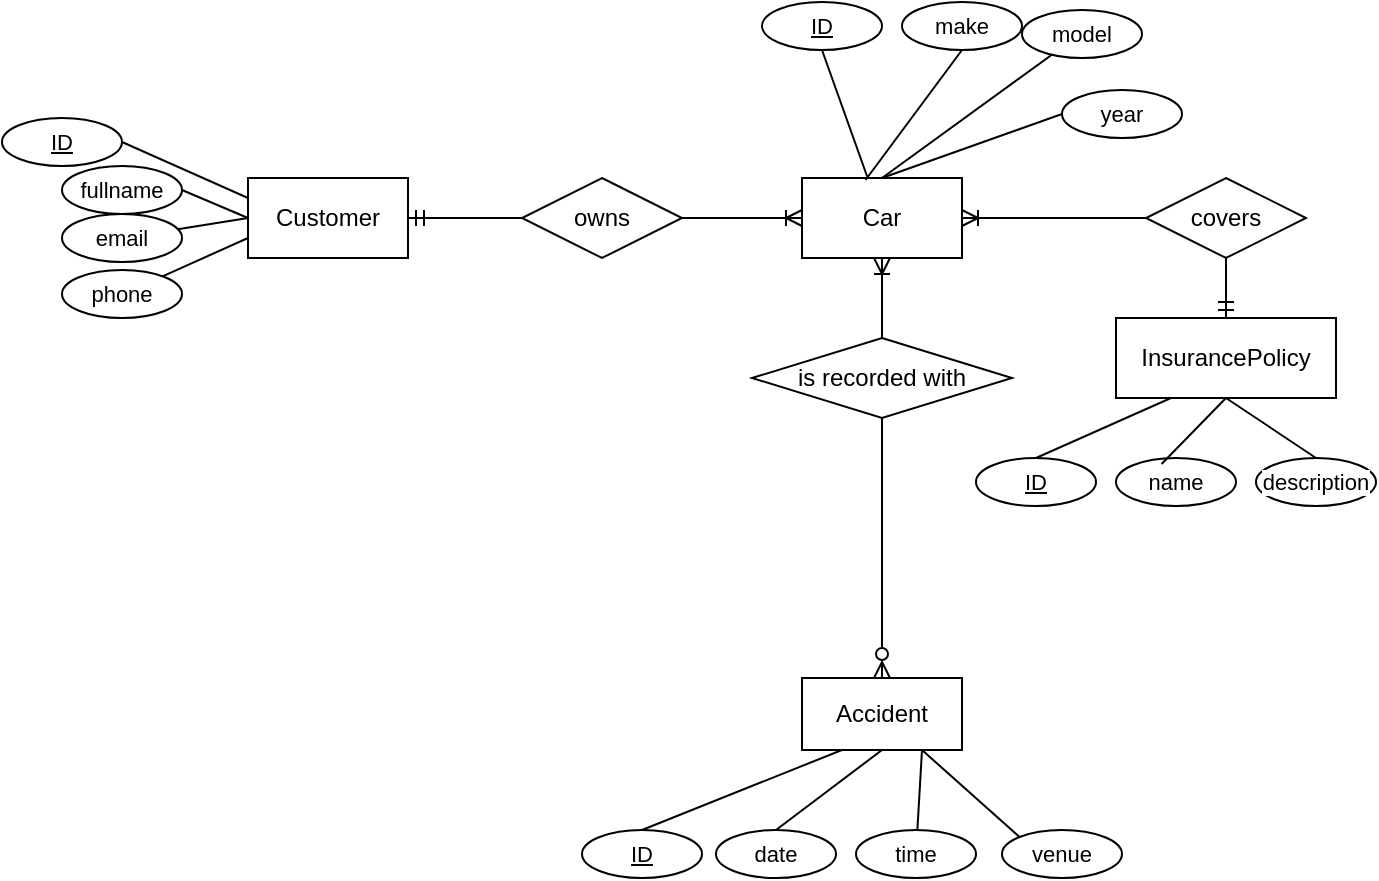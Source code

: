 <mxfile version="24.9.3">
  <diagram name="Page-1" id="IsN-1GddzwqEPxPWCtXr">
    <mxGraphModel dx="875" dy="504" grid="1" gridSize="10" guides="1" tooltips="1" connect="1" arrows="1" fold="1" page="1" pageScale="1" pageWidth="850" pageHeight="1100" math="0" shadow="0">
      <root>
        <mxCell id="0" />
        <mxCell id="1" parent="0" />
        <mxCell id="Q23NzQTboAZEcv5yFXKj-5" style="rounded=0;orthogonalLoop=1;jettySize=auto;html=1;exitX=1;exitY=0.5;exitDx=0;exitDy=0;entryX=0;entryY=0.5;entryDx=0;entryDy=0;endArrow=none;endFill=0;startArrow=ERmandOne;startFill=0;" edge="1" parent="1" source="Q23NzQTboAZEcv5yFXKj-1" target="Q23NzQTboAZEcv5yFXKj-4">
          <mxGeometry relative="1" as="geometry" />
        </mxCell>
        <mxCell id="Q23NzQTboAZEcv5yFXKj-15" style="edgeStyle=none;shape=connector;rounded=0;orthogonalLoop=1;jettySize=auto;html=1;exitX=0;exitY=0.25;exitDx=0;exitDy=0;entryX=1;entryY=0.5;entryDx=0;entryDy=0;strokeColor=default;align=center;verticalAlign=middle;fontFamily=Helvetica;fontSize=11;fontColor=default;labelBackgroundColor=default;endArrow=none;endFill=0;" edge="1" parent="1" source="Q23NzQTboAZEcv5yFXKj-1" target="Q23NzQTboAZEcv5yFXKj-14">
          <mxGeometry relative="1" as="geometry" />
        </mxCell>
        <mxCell id="Q23NzQTboAZEcv5yFXKj-17" style="edgeStyle=none;shape=connector;rounded=0;orthogonalLoop=1;jettySize=auto;html=1;exitX=0;exitY=0.5;exitDx=0;exitDy=0;entryX=1;entryY=0.5;entryDx=0;entryDy=0;strokeColor=default;align=center;verticalAlign=middle;fontFamily=Helvetica;fontSize=11;fontColor=default;labelBackgroundColor=default;endArrow=none;endFill=0;" edge="1" parent="1" source="Q23NzQTboAZEcv5yFXKj-1" target="Q23NzQTboAZEcv5yFXKj-16">
          <mxGeometry relative="1" as="geometry" />
        </mxCell>
        <mxCell id="Q23NzQTboAZEcv5yFXKj-19" style="edgeStyle=none;shape=connector;rounded=0;orthogonalLoop=1;jettySize=auto;html=1;exitX=0;exitY=0.5;exitDx=0;exitDy=0;strokeColor=default;align=center;verticalAlign=middle;fontFamily=Helvetica;fontSize=11;fontColor=default;labelBackgroundColor=default;endArrow=none;endFill=0;" edge="1" parent="1" source="Q23NzQTboAZEcv5yFXKj-1" target="Q23NzQTboAZEcv5yFXKj-18">
          <mxGeometry relative="1" as="geometry" />
        </mxCell>
        <mxCell id="Q23NzQTboAZEcv5yFXKj-21" style="edgeStyle=none;shape=connector;rounded=0;orthogonalLoop=1;jettySize=auto;html=1;exitX=0;exitY=0.75;exitDx=0;exitDy=0;strokeColor=default;align=center;verticalAlign=middle;fontFamily=Helvetica;fontSize=11;fontColor=default;labelBackgroundColor=default;endArrow=none;endFill=0;" edge="1" parent="1" source="Q23NzQTboAZEcv5yFXKj-1" target="Q23NzQTboAZEcv5yFXKj-20">
          <mxGeometry relative="1" as="geometry" />
        </mxCell>
        <mxCell id="Q23NzQTboAZEcv5yFXKj-1" value="Customer" style="rounded=0;whiteSpace=wrap;html=1;" vertex="1" parent="1">
          <mxGeometry x="223" y="120" width="80" height="40" as="geometry" />
        </mxCell>
        <mxCell id="Q23NzQTboAZEcv5yFXKj-9" style="edgeStyle=none;shape=connector;rounded=0;orthogonalLoop=1;jettySize=auto;html=1;exitX=0.5;exitY=1;exitDx=0;exitDy=0;entryX=0.5;entryY=0;entryDx=0;entryDy=0;strokeColor=default;align=center;verticalAlign=middle;fontFamily=Helvetica;fontSize=11;fontColor=default;labelBackgroundColor=default;endArrow=none;endFill=0;startArrow=ERoneToMany;startFill=0;" edge="1" parent="1" source="Q23NzQTboAZEcv5yFXKj-3" target="Q23NzQTboAZEcv5yFXKj-8">
          <mxGeometry relative="1" as="geometry">
            <Array as="points">
              <mxPoint x="540" y="170" />
            </Array>
          </mxGeometry>
        </mxCell>
        <mxCell id="Q23NzQTboAZEcv5yFXKj-26" style="edgeStyle=none;shape=connector;rounded=0;orthogonalLoop=1;jettySize=auto;html=1;exitX=0.5;exitY=0;exitDx=0;exitDy=0;strokeColor=default;align=center;verticalAlign=middle;fontFamily=Helvetica;fontSize=11;fontColor=default;labelBackgroundColor=default;endArrow=none;endFill=0;entryX=0.28;entryY=0.875;entryDx=0;entryDy=0;entryPerimeter=0;" edge="1" parent="1" source="Q23NzQTboAZEcv5yFXKj-3" target="Q23NzQTboAZEcv5yFXKj-27">
          <mxGeometry relative="1" as="geometry">
            <mxPoint x="640" y="56" as="targetPoint" />
            <mxPoint x="560" y="76" as="sourcePoint" />
          </mxGeometry>
        </mxCell>
        <mxCell id="Q23NzQTboAZEcv5yFXKj-3" value="Car" style="rounded=0;whiteSpace=wrap;html=1;" vertex="1" parent="1">
          <mxGeometry x="500" y="120" width="80" height="40" as="geometry" />
        </mxCell>
        <mxCell id="Q23NzQTboAZEcv5yFXKj-6" style="edgeStyle=none;shape=connector;rounded=0;orthogonalLoop=1;jettySize=auto;html=1;exitX=1;exitY=0.5;exitDx=0;exitDy=0;entryX=0;entryY=0.5;entryDx=0;entryDy=0;strokeColor=default;align=center;verticalAlign=middle;fontFamily=Helvetica;fontSize=11;fontColor=default;labelBackgroundColor=default;endArrow=ERoneToMany;endFill=0;strokeWidth=1;" edge="1" parent="1" source="Q23NzQTboAZEcv5yFXKj-4" target="Q23NzQTboAZEcv5yFXKj-3">
          <mxGeometry relative="1" as="geometry" />
        </mxCell>
        <mxCell id="Q23NzQTboAZEcv5yFXKj-4" value="owns" style="shape=rhombus;perimeter=rhombusPerimeter;whiteSpace=wrap;html=1;align=center;" vertex="1" parent="1">
          <mxGeometry x="360" y="120" width="80" height="40" as="geometry" />
        </mxCell>
        <mxCell id="Q23NzQTboAZEcv5yFXKj-45" style="edgeStyle=none;shape=connector;rounded=0;orthogonalLoop=1;jettySize=auto;html=1;exitX=0.25;exitY=1;exitDx=0;exitDy=0;entryX=0.5;entryY=0;entryDx=0;entryDy=0;strokeColor=default;align=center;verticalAlign=middle;fontFamily=Helvetica;fontSize=11;fontColor=default;labelBackgroundColor=default;endArrow=none;endFill=0;" edge="1" parent="1" source="Q23NzQTboAZEcv5yFXKj-7" target="Q23NzQTboAZEcv5yFXKj-44">
          <mxGeometry relative="1" as="geometry" />
        </mxCell>
        <mxCell id="Q23NzQTboAZEcv5yFXKj-47" style="edgeStyle=none;shape=connector;rounded=0;orthogonalLoop=1;jettySize=auto;html=1;exitX=0.5;exitY=1;exitDx=0;exitDy=0;entryX=0.5;entryY=0;entryDx=0;entryDy=0;strokeColor=default;align=center;verticalAlign=middle;fontFamily=Helvetica;fontSize=11;fontColor=default;labelBackgroundColor=default;endArrow=none;endFill=0;" edge="1" parent="1" source="Q23NzQTboAZEcv5yFXKj-7" target="Q23NzQTboAZEcv5yFXKj-46">
          <mxGeometry relative="1" as="geometry" />
        </mxCell>
        <mxCell id="Q23NzQTboAZEcv5yFXKj-49" style="edgeStyle=none;shape=connector;rounded=0;orthogonalLoop=1;jettySize=auto;html=1;exitX=0.75;exitY=1;exitDx=0;exitDy=0;strokeColor=default;align=center;verticalAlign=middle;fontFamily=Helvetica;fontSize=11;fontColor=default;labelBackgroundColor=default;endArrow=none;endFill=0;" edge="1" parent="1" source="Q23NzQTboAZEcv5yFXKj-7" target="Q23NzQTboAZEcv5yFXKj-48">
          <mxGeometry relative="1" as="geometry" />
        </mxCell>
        <mxCell id="Q23NzQTboAZEcv5yFXKj-51" style="edgeStyle=none;shape=connector;rounded=0;orthogonalLoop=1;jettySize=auto;html=1;exitX=0.75;exitY=1;exitDx=0;exitDy=0;entryX=0;entryY=0;entryDx=0;entryDy=0;strokeColor=default;align=center;verticalAlign=middle;fontFamily=Helvetica;fontSize=11;fontColor=default;labelBackgroundColor=default;endArrow=none;endFill=0;" edge="1" parent="1" source="Q23NzQTboAZEcv5yFXKj-7" target="Q23NzQTboAZEcv5yFXKj-50">
          <mxGeometry relative="1" as="geometry" />
        </mxCell>
        <mxCell id="Q23NzQTboAZEcv5yFXKj-7" value="Accident" style="rounded=0;whiteSpace=wrap;html=1;" vertex="1" parent="1">
          <mxGeometry x="500" y="370" width="80" height="36" as="geometry" />
        </mxCell>
        <mxCell id="Q23NzQTboAZEcv5yFXKj-10" style="edgeStyle=none;shape=connector;rounded=0;orthogonalLoop=1;jettySize=auto;html=1;exitX=0.5;exitY=1;exitDx=0;exitDy=0;entryX=0.5;entryY=0;entryDx=0;entryDy=0;strokeColor=default;align=center;verticalAlign=middle;fontFamily=Helvetica;fontSize=11;fontColor=default;labelBackgroundColor=default;endArrow=ERzeroToMany;endFill=0;" edge="1" parent="1" source="Q23NzQTboAZEcv5yFXKj-8" target="Q23NzQTboAZEcv5yFXKj-7">
          <mxGeometry relative="1" as="geometry">
            <Array as="points">
              <mxPoint x="540" y="250" />
            </Array>
          </mxGeometry>
        </mxCell>
        <mxCell id="Q23NzQTboAZEcv5yFXKj-8" value="is recorded with" style="shape=rhombus;perimeter=rhombusPerimeter;whiteSpace=wrap;html=1;align=center;" vertex="1" parent="1">
          <mxGeometry x="475" y="200" width="130" height="40" as="geometry" />
        </mxCell>
        <mxCell id="Q23NzQTboAZEcv5yFXKj-32" style="edgeStyle=none;shape=connector;rounded=0;orthogonalLoop=1;jettySize=auto;html=1;exitX=0.25;exitY=1;exitDx=0;exitDy=0;entryX=0.5;entryY=0;entryDx=0;entryDy=0;strokeColor=default;align=center;verticalAlign=middle;fontFamily=Helvetica;fontSize=11;fontColor=default;labelBackgroundColor=default;endArrow=none;endFill=0;" edge="1" parent="1" source="Q23NzQTboAZEcv5yFXKj-11" target="Q23NzQTboAZEcv5yFXKj-31">
          <mxGeometry relative="1" as="geometry" />
        </mxCell>
        <mxCell id="Q23NzQTboAZEcv5yFXKj-36" style="edgeStyle=none;shape=connector;rounded=0;orthogonalLoop=1;jettySize=auto;html=1;exitX=0.5;exitY=1;exitDx=0;exitDy=0;entryX=0.5;entryY=0;entryDx=0;entryDy=0;strokeColor=default;align=center;verticalAlign=middle;fontFamily=Helvetica;fontSize=11;fontColor=default;labelBackgroundColor=default;endArrow=none;endFill=0;" edge="1" parent="1" source="Q23NzQTboAZEcv5yFXKj-11" target="Q23NzQTboAZEcv5yFXKj-35">
          <mxGeometry relative="1" as="geometry" />
        </mxCell>
        <mxCell id="Q23NzQTboAZEcv5yFXKj-40" style="edgeStyle=none;shape=connector;rounded=0;orthogonalLoop=1;jettySize=auto;html=1;exitX=0.5;exitY=0;exitDx=0;exitDy=0;entryX=0.5;entryY=1;entryDx=0;entryDy=0;strokeColor=default;align=center;verticalAlign=middle;fontFamily=Helvetica;fontSize=11;fontColor=default;labelBackgroundColor=default;endArrow=none;endFill=0;startArrow=ERmandOne;startFill=0;" edge="1" parent="1" source="Q23NzQTboAZEcv5yFXKj-11" target="Q23NzQTboAZEcv5yFXKj-39">
          <mxGeometry relative="1" as="geometry" />
        </mxCell>
        <mxCell id="Q23NzQTboAZEcv5yFXKj-11" value="InsurancePolicy" style="rounded=0;whiteSpace=wrap;html=1;" vertex="1" parent="1">
          <mxGeometry x="657" y="190" width="110" height="40" as="geometry" />
        </mxCell>
        <mxCell id="Q23NzQTboAZEcv5yFXKj-14" value="ID" style="ellipse;whiteSpace=wrap;html=1;align=center;fontFamily=Helvetica;fontSize=11;fontColor=default;labelBackgroundColor=default;fontStyle=4" vertex="1" parent="1">
          <mxGeometry x="100" y="90" width="60" height="24" as="geometry" />
        </mxCell>
        <mxCell id="Q23NzQTboAZEcv5yFXKj-16" value="fullname" style="ellipse;whiteSpace=wrap;html=1;align=center;fontFamily=Helvetica;fontSize=11;fontColor=default;labelBackgroundColor=default;" vertex="1" parent="1">
          <mxGeometry x="130" y="114" width="60" height="24" as="geometry" />
        </mxCell>
        <mxCell id="Q23NzQTboAZEcv5yFXKj-18" value="email" style="ellipse;whiteSpace=wrap;html=1;align=center;fontFamily=Helvetica;fontSize=11;fontColor=default;labelBackgroundColor=default;" vertex="1" parent="1">
          <mxGeometry x="130" y="138" width="60" height="24" as="geometry" />
        </mxCell>
        <mxCell id="Q23NzQTboAZEcv5yFXKj-20" value="phone" style="ellipse;whiteSpace=wrap;html=1;align=center;fontFamily=Helvetica;fontSize=11;fontColor=default;labelBackgroundColor=default;" vertex="1" parent="1">
          <mxGeometry x="130" y="166" width="60" height="24" as="geometry" />
        </mxCell>
        <mxCell id="Q23NzQTboAZEcv5yFXKj-37" style="edgeStyle=none;shape=connector;rounded=0;orthogonalLoop=1;jettySize=auto;html=1;exitX=0.5;exitY=1;exitDx=0;exitDy=0;strokeColor=default;align=center;verticalAlign=middle;fontFamily=Helvetica;fontSize=11;fontColor=default;labelBackgroundColor=default;endArrow=none;endFill=0;" edge="1" parent="1" source="Q23NzQTboAZEcv5yFXKj-22" target="Q23NzQTboAZEcv5yFXKj-3">
          <mxGeometry relative="1" as="geometry" />
        </mxCell>
        <mxCell id="Q23NzQTboAZEcv5yFXKj-22" value="&lt;u&gt;ID&lt;/u&gt;" style="ellipse;whiteSpace=wrap;html=1;align=center;fontFamily=Helvetica;fontSize=11;fontColor=default;labelBackgroundColor=default;" vertex="1" parent="1">
          <mxGeometry x="480" y="32" width="60" height="24" as="geometry" />
        </mxCell>
        <mxCell id="Q23NzQTboAZEcv5yFXKj-24" value="make" style="ellipse;whiteSpace=wrap;html=1;align=center;fontFamily=Helvetica;fontSize=11;fontColor=default;labelBackgroundColor=default;" vertex="1" parent="1">
          <mxGeometry x="550" y="32" width="60" height="24" as="geometry" />
        </mxCell>
        <mxCell id="Q23NzQTboAZEcv5yFXKj-25" style="edgeStyle=none;shape=connector;rounded=0;orthogonalLoop=1;jettySize=auto;html=1;strokeColor=default;align=center;verticalAlign=middle;fontFamily=Helvetica;fontSize=11;fontColor=default;labelBackgroundColor=default;endArrow=none;endFill=0;entryX=0.5;entryY=1;entryDx=0;entryDy=0;exitX=0.397;exitY=0.025;exitDx=0;exitDy=0;exitPerimeter=0;" edge="1" parent="1" source="Q23NzQTboAZEcv5yFXKj-3" target="Q23NzQTboAZEcv5yFXKj-24">
          <mxGeometry relative="1" as="geometry">
            <mxPoint x="550" y="70" as="sourcePoint" />
            <mxPoint x="560" y="66" as="targetPoint" />
          </mxGeometry>
        </mxCell>
        <mxCell id="Q23NzQTboAZEcv5yFXKj-27" value="model" style="ellipse;whiteSpace=wrap;html=1;align=center;fontFamily=Helvetica;fontSize=11;fontColor=default;labelBackgroundColor=default;" vertex="1" parent="1">
          <mxGeometry x="610" y="36" width="60" height="24" as="geometry" />
        </mxCell>
        <mxCell id="Q23NzQTboAZEcv5yFXKj-38" style="edgeStyle=none;shape=connector;rounded=0;orthogonalLoop=1;jettySize=auto;html=1;exitX=0;exitY=0.5;exitDx=0;exitDy=0;entryX=0.5;entryY=0;entryDx=0;entryDy=0;strokeColor=default;align=center;verticalAlign=middle;fontFamily=Helvetica;fontSize=11;fontColor=default;labelBackgroundColor=default;endArrow=none;endFill=0;" edge="1" parent="1" source="Q23NzQTboAZEcv5yFXKj-28" target="Q23NzQTboAZEcv5yFXKj-3">
          <mxGeometry relative="1" as="geometry" />
        </mxCell>
        <mxCell id="Q23NzQTboAZEcv5yFXKj-28" value="year" style="ellipse;whiteSpace=wrap;html=1;align=center;fontFamily=Helvetica;fontSize=11;fontColor=default;labelBackgroundColor=default;" vertex="1" parent="1">
          <mxGeometry x="630" y="76" width="60" height="24" as="geometry" />
        </mxCell>
        <mxCell id="Q23NzQTboAZEcv5yFXKj-31" value="&lt;u&gt;ID&lt;/u&gt;" style="ellipse;whiteSpace=wrap;html=1;align=center;fontFamily=Helvetica;fontSize=11;fontColor=default;labelBackgroundColor=default;" vertex="1" parent="1">
          <mxGeometry x="587" y="260" width="60" height="24" as="geometry" />
        </mxCell>
        <mxCell id="Q23NzQTboAZEcv5yFXKj-33" value="name" style="ellipse;whiteSpace=wrap;html=1;align=center;fontFamily=Helvetica;fontSize=11;fontColor=default;labelBackgroundColor=default;" vertex="1" parent="1">
          <mxGeometry x="657" y="260" width="60" height="24" as="geometry" />
        </mxCell>
        <mxCell id="Q23NzQTboAZEcv5yFXKj-34" style="edgeStyle=none;shape=connector;rounded=0;orthogonalLoop=1;jettySize=auto;html=1;exitX=0.5;exitY=1;exitDx=0;exitDy=0;entryX=0.38;entryY=0.125;entryDx=0;entryDy=0;entryPerimeter=0;strokeColor=default;align=center;verticalAlign=middle;fontFamily=Helvetica;fontSize=11;fontColor=default;labelBackgroundColor=default;endArrow=none;endFill=0;" edge="1" parent="1" source="Q23NzQTboAZEcv5yFXKj-11" target="Q23NzQTboAZEcv5yFXKj-33">
          <mxGeometry relative="1" as="geometry" />
        </mxCell>
        <mxCell id="Q23NzQTboAZEcv5yFXKj-35" value="description" style="ellipse;whiteSpace=wrap;html=1;align=center;fontFamily=Helvetica;fontSize=11;fontColor=default;labelBackgroundColor=default;" vertex="1" parent="1">
          <mxGeometry x="727" y="260" width="60" height="24" as="geometry" />
        </mxCell>
        <mxCell id="Q23NzQTboAZEcv5yFXKj-41" style="edgeStyle=none;shape=connector;rounded=0;orthogonalLoop=1;jettySize=auto;html=1;exitX=0;exitY=0.5;exitDx=0;exitDy=0;entryX=1;entryY=0.5;entryDx=0;entryDy=0;strokeColor=default;align=center;verticalAlign=middle;fontFamily=Helvetica;fontSize=11;fontColor=default;labelBackgroundColor=default;endArrow=ERoneToMany;endFill=0;" edge="1" parent="1" source="Q23NzQTboAZEcv5yFXKj-39" target="Q23NzQTboAZEcv5yFXKj-3">
          <mxGeometry relative="1" as="geometry" />
        </mxCell>
        <mxCell id="Q23NzQTboAZEcv5yFXKj-39" value="covers" style="shape=rhombus;perimeter=rhombusPerimeter;whiteSpace=wrap;html=1;align=center;" vertex="1" parent="1">
          <mxGeometry x="672" y="120" width="80" height="40" as="geometry" />
        </mxCell>
        <mxCell id="Q23NzQTboAZEcv5yFXKj-44" value="ID" style="ellipse;whiteSpace=wrap;html=1;align=center;fontFamily=Helvetica;fontSize=11;fontColor=default;labelBackgroundColor=default;fontStyle=4" vertex="1" parent="1">
          <mxGeometry x="390" y="446" width="60" height="24" as="geometry" />
        </mxCell>
        <mxCell id="Q23NzQTboAZEcv5yFXKj-46" value="date" style="ellipse;whiteSpace=wrap;html=1;align=center;fontFamily=Helvetica;fontSize=11;fontColor=default;labelBackgroundColor=default;" vertex="1" parent="1">
          <mxGeometry x="457" y="446" width="60" height="24" as="geometry" />
        </mxCell>
        <mxCell id="Q23NzQTboAZEcv5yFXKj-48" value="time" style="ellipse;whiteSpace=wrap;html=1;align=center;fontFamily=Helvetica;fontSize=11;fontColor=default;labelBackgroundColor=default;" vertex="1" parent="1">
          <mxGeometry x="527" y="446" width="60" height="24" as="geometry" />
        </mxCell>
        <mxCell id="Q23NzQTboAZEcv5yFXKj-50" value="venue" style="ellipse;whiteSpace=wrap;html=1;align=center;fontFamily=Helvetica;fontSize=11;fontColor=default;labelBackgroundColor=default;" vertex="1" parent="1">
          <mxGeometry x="600" y="446" width="60" height="24" as="geometry" />
        </mxCell>
      </root>
    </mxGraphModel>
  </diagram>
</mxfile>
